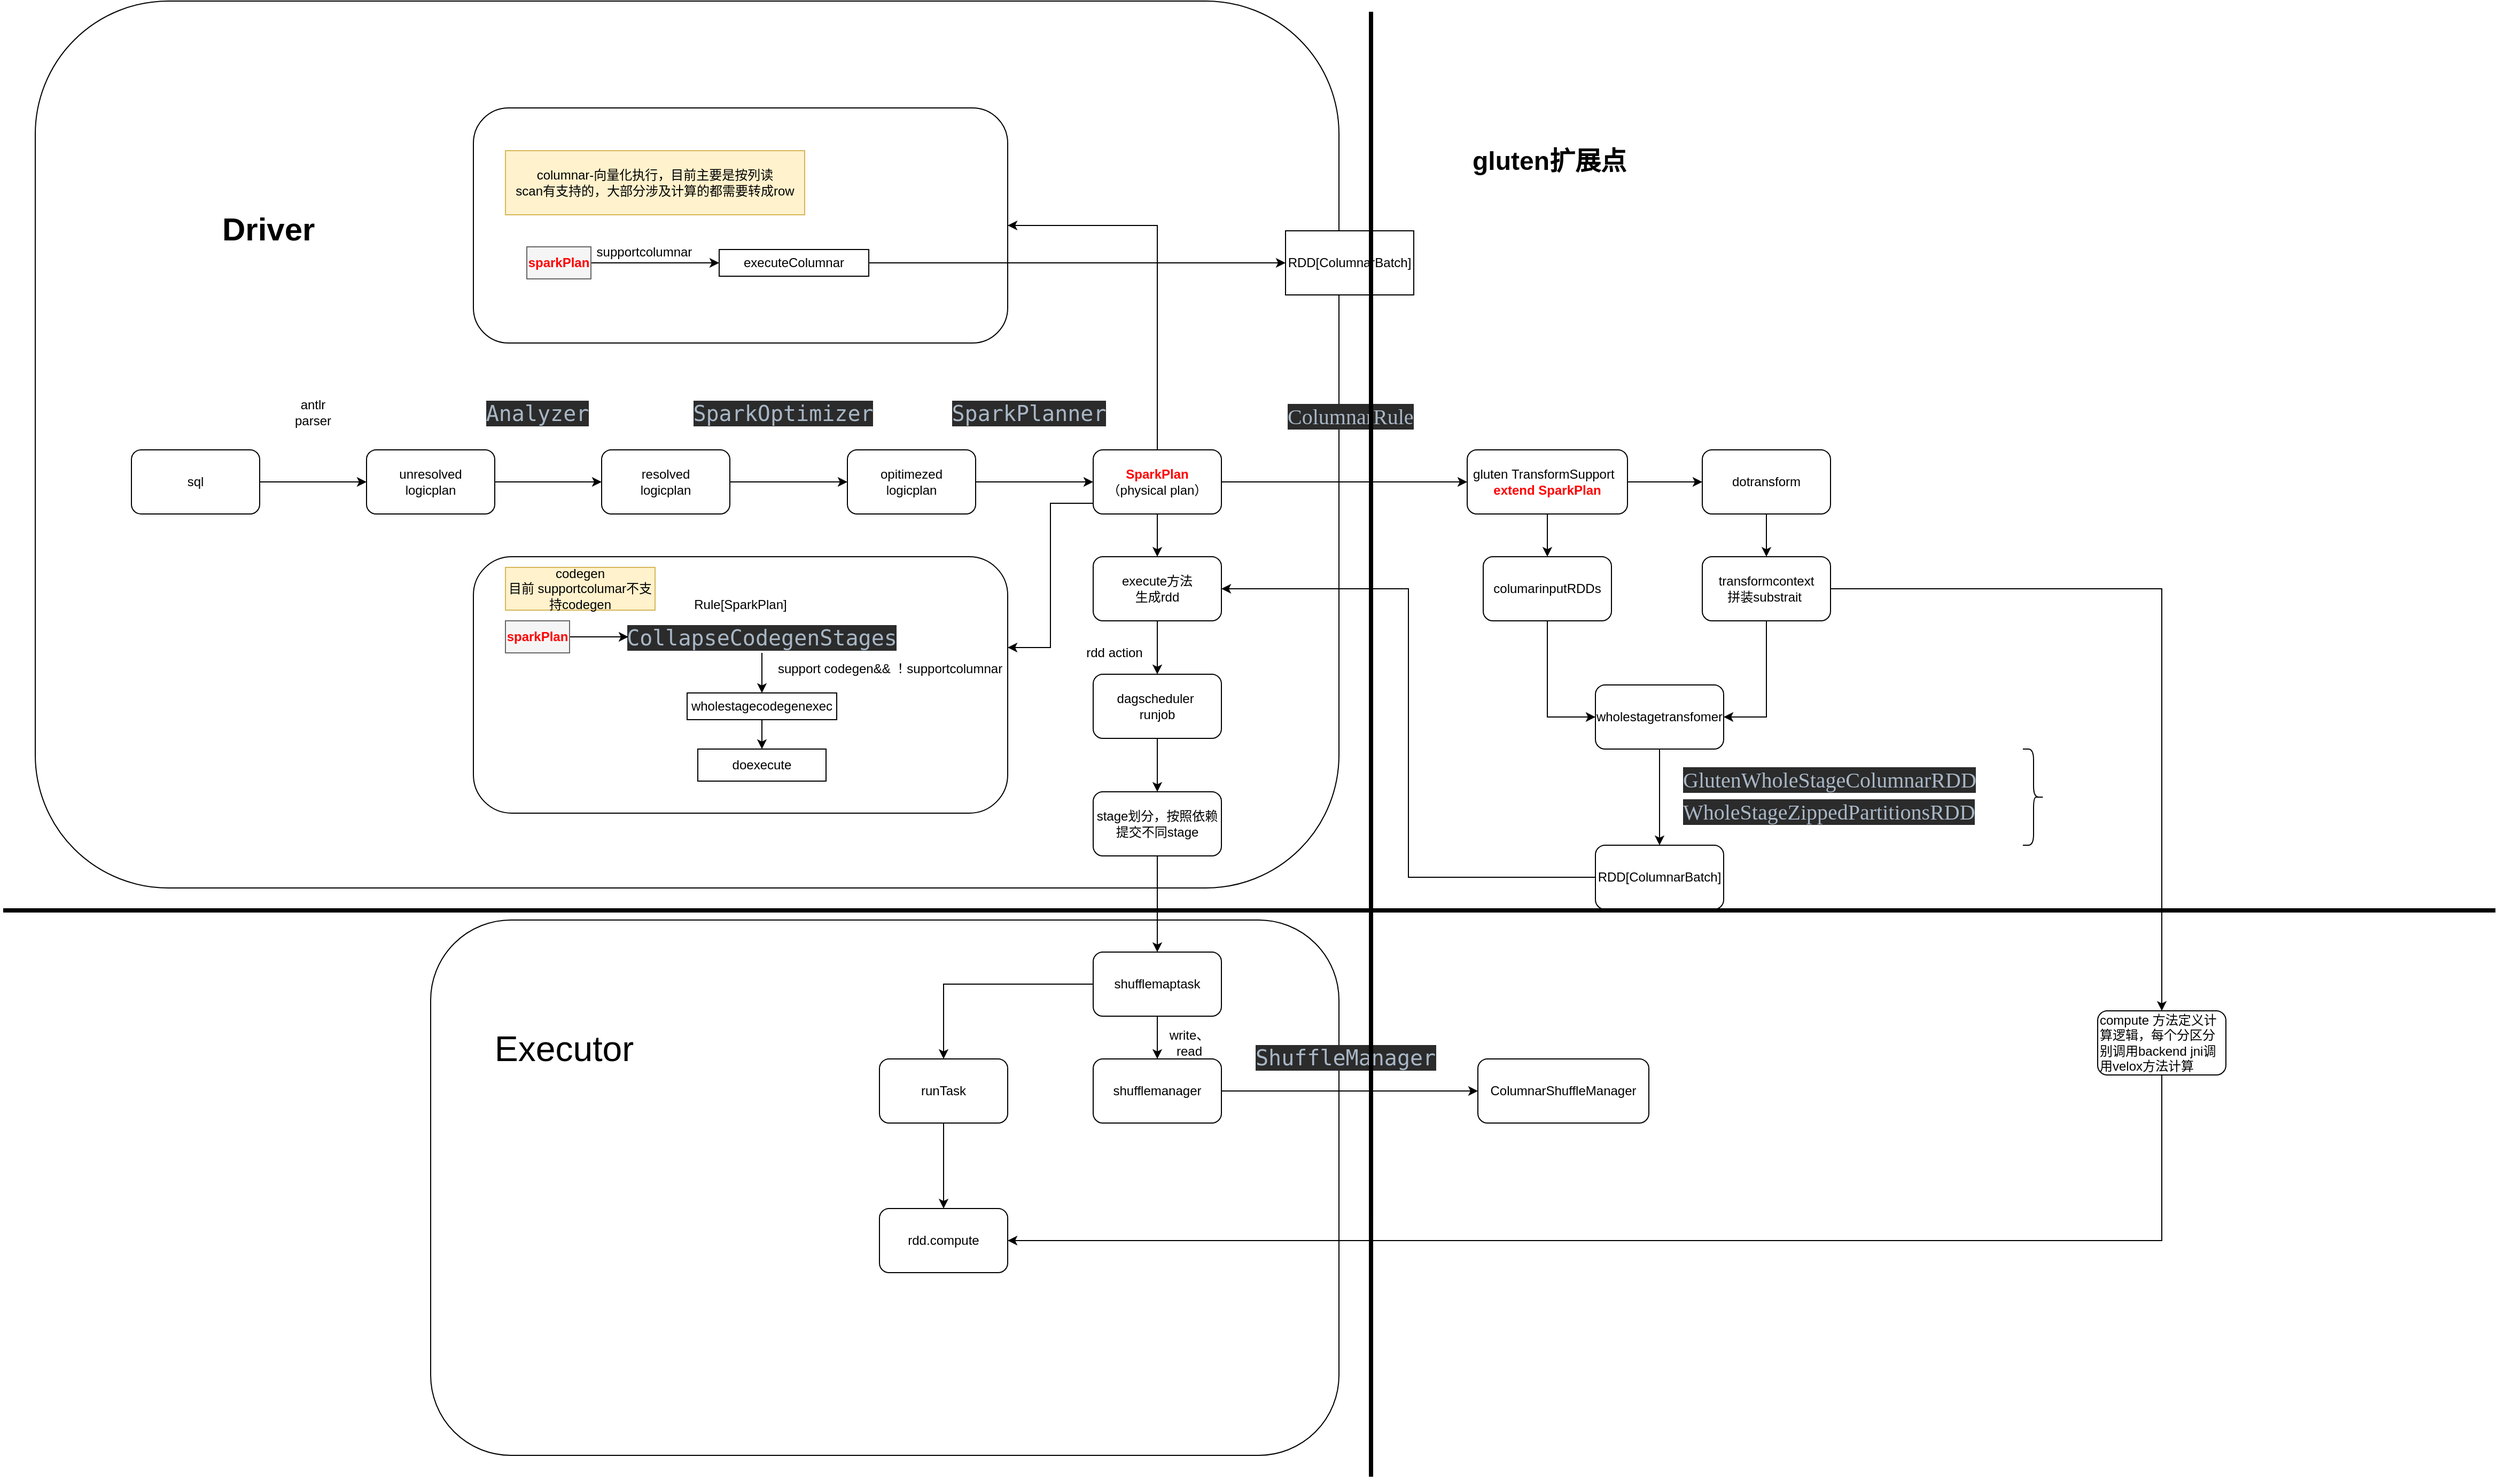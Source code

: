<mxfile version="21.6.6" type="github">
  <diagram name="Page-1" id="DvOK544AAdSYS5Jsig9n">
    <mxGraphModel dx="2499" dy="2141" grid="1" gridSize="10" guides="1" tooltips="1" connect="1" arrows="1" fold="1" page="1" pageScale="1" pageWidth="827" pageHeight="1169" math="0" shadow="0">
      <root>
        <mxCell id="0" />
        <mxCell id="1" parent="0" />
        <mxCell id="msUf4MJw7vBMh_uC4jN4-15" value="" style="rounded=1;whiteSpace=wrap;html=1;" parent="1" vertex="1">
          <mxGeometry x="30" y="-10" width="1220" height="830" as="geometry" />
        </mxCell>
        <mxCell id="msUf4MJw7vBMh_uC4jN4-3" style="edgeStyle=orthogonalEdgeStyle;rounded=0;orthogonalLoop=1;jettySize=auto;html=1;entryX=0;entryY=0.5;entryDx=0;entryDy=0;" parent="1" source="msUf4MJw7vBMh_uC4jN4-1" target="msUf4MJw7vBMh_uC4jN4-4" edge="1">
          <mxGeometry relative="1" as="geometry">
            <mxPoint x="410" y="440" as="targetPoint" />
          </mxGeometry>
        </mxCell>
        <mxCell id="msUf4MJw7vBMh_uC4jN4-1" value="sql" style="rounded=1;whiteSpace=wrap;html=1;" parent="1" vertex="1">
          <mxGeometry x="120" y="410" width="120" height="60" as="geometry" />
        </mxCell>
        <mxCell id="msUf4MJw7vBMh_uC4jN4-2" value="&lt;h1&gt;&lt;font style=&quot;font-size: 30px;&quot;&gt;Driver&lt;/font&gt;&lt;/h1&gt;" style="text;html=1;strokeColor=none;fillColor=none;spacing=5;spacingTop=-20;whiteSpace=wrap;overflow=hidden;rounded=0;" parent="1" vertex="1">
          <mxGeometry x="200" y="180" width="280" height="80" as="geometry" />
        </mxCell>
        <mxCell id="msUf4MJw7vBMh_uC4jN4-7" style="edgeStyle=orthogonalEdgeStyle;rounded=0;orthogonalLoop=1;jettySize=auto;html=1;entryX=0;entryY=0.5;entryDx=0;entryDy=0;" parent="1" source="msUf4MJw7vBMh_uC4jN4-4" target="msUf4MJw7vBMh_uC4jN4-6" edge="1">
          <mxGeometry relative="1" as="geometry" />
        </mxCell>
        <mxCell id="msUf4MJw7vBMh_uC4jN4-4" value="unresolved&lt;br&gt;logicplan" style="rounded=1;whiteSpace=wrap;html=1;" parent="1" vertex="1">
          <mxGeometry x="340" y="410" width="120" height="60" as="geometry" />
        </mxCell>
        <mxCell id="msUf4MJw7vBMh_uC4jN4-5" value="antlr parser" style="text;html=1;strokeColor=none;fillColor=none;align=center;verticalAlign=middle;whiteSpace=wrap;rounded=0;" parent="1" vertex="1">
          <mxGeometry x="260" y="360" width="60" height="30" as="geometry" />
        </mxCell>
        <mxCell id="msUf4MJw7vBMh_uC4jN4-10" value="" style="edgeStyle=orthogonalEdgeStyle;rounded=0;orthogonalLoop=1;jettySize=auto;html=1;" parent="1" source="msUf4MJw7vBMh_uC4jN4-6" target="msUf4MJw7vBMh_uC4jN4-9" edge="1">
          <mxGeometry relative="1" as="geometry" />
        </mxCell>
        <mxCell id="msUf4MJw7vBMh_uC4jN4-6" value="resolved&lt;br&gt;logicplan" style="rounded=1;whiteSpace=wrap;html=1;" parent="1" vertex="1">
          <mxGeometry x="560" y="410" width="120" height="60" as="geometry" />
        </mxCell>
        <mxCell id="msUf4MJw7vBMh_uC4jN4-8" value="&lt;div style=&quot;background-color:#2b2b2b;color:#a9b7c6;font-family:&#39;Chalkboard&#39;;font-size:15.0pt;&quot;&gt;&lt;pre&gt;Analyzer&lt;/pre&gt;&lt;/div&gt;" style="text;html=1;strokeColor=none;fillColor=none;align=center;verticalAlign=middle;whiteSpace=wrap;rounded=0;" parent="1" vertex="1">
          <mxGeometry x="470" y="360" width="60" height="30" as="geometry" />
        </mxCell>
        <mxCell id="msUf4MJw7vBMh_uC4jN4-13" value="" style="edgeStyle=orthogonalEdgeStyle;rounded=0;orthogonalLoop=1;jettySize=auto;html=1;" parent="1" source="msUf4MJw7vBMh_uC4jN4-9" target="msUf4MJw7vBMh_uC4jN4-12" edge="1">
          <mxGeometry relative="1" as="geometry" />
        </mxCell>
        <mxCell id="msUf4MJw7vBMh_uC4jN4-9" value="opitimezed &lt;br&gt;logicplan" style="rounded=1;whiteSpace=wrap;html=1;" parent="1" vertex="1">
          <mxGeometry x="790" y="410" width="120" height="60" as="geometry" />
        </mxCell>
        <mxCell id="msUf4MJw7vBMh_uC4jN4-11" value="&lt;div style=&quot;background-color:#2b2b2b;color:#a9b7c6;font-family:&#39;Chalkboard&#39;;font-size:15.0pt;&quot;&gt;&lt;pre&gt;SparkOptimizer&lt;/pre&gt;&lt;/div&gt;" style="text;html=1;strokeColor=none;fillColor=none;align=center;verticalAlign=middle;whiteSpace=wrap;rounded=0;" parent="1" vertex="1">
          <mxGeometry x="700" y="360" width="60" height="30" as="geometry" />
        </mxCell>
        <mxCell id="msUf4MJw7vBMh_uC4jN4-17" style="edgeStyle=orthogonalEdgeStyle;rounded=0;orthogonalLoop=1;jettySize=auto;html=1;" parent="1" source="msUf4MJw7vBMh_uC4jN4-12" edge="1">
          <mxGeometry relative="1" as="geometry">
            <mxPoint x="1370" y="440" as="targetPoint" />
          </mxGeometry>
        </mxCell>
        <mxCell id="msUf4MJw7vBMh_uC4jN4-24" value="" style="edgeStyle=orthogonalEdgeStyle;rounded=0;orthogonalLoop=1;jettySize=auto;html=1;" parent="1" source="msUf4MJw7vBMh_uC4jN4-12" target="msUf4MJw7vBMh_uC4jN4-23" edge="1">
          <mxGeometry relative="1" as="geometry" />
        </mxCell>
        <mxCell id="BWV1KbDKcv2o01H1qYZp-22" value="" style="edgeStyle=orthogonalEdgeStyle;rounded=0;orthogonalLoop=1;jettySize=auto;html=1;" edge="1" parent="1" source="msUf4MJw7vBMh_uC4jN4-12" target="BWV1KbDKcv2o01H1qYZp-21">
          <mxGeometry relative="1" as="geometry">
            <Array as="points">
              <mxPoint x="1080" y="200" />
            </Array>
          </mxGeometry>
        </mxCell>
        <mxCell id="msUf4MJw7vBMh_uC4jN4-12" value="&lt;b&gt;&lt;font color=&quot;#ff0000&quot;&gt;SparkPlan&lt;/font&gt;&lt;/b&gt;&lt;br&gt;（physical plan）" style="rounded=1;whiteSpace=wrap;html=1;" parent="1" vertex="1">
          <mxGeometry x="1020" y="410" width="120" height="60" as="geometry" />
        </mxCell>
        <mxCell id="msUf4MJw7vBMh_uC4jN4-14" value="&lt;div style=&quot;background-color:#2b2b2b;color:#a9b7c6;font-family:&#39;Chalkboard&#39;;font-size:15.0pt;&quot;&gt;&lt;pre&gt;SparkPlanner&lt;/pre&gt;&lt;/div&gt;" style="text;html=1;strokeColor=none;fillColor=none;align=center;verticalAlign=middle;whiteSpace=wrap;rounded=0;" parent="1" vertex="1">
          <mxGeometry x="930" y="360" width="60" height="30" as="geometry" />
        </mxCell>
        <mxCell id="msUf4MJw7vBMh_uC4jN4-16" value="&lt;h1&gt;gluten扩展点&lt;/h1&gt;" style="text;html=1;strokeColor=none;fillColor=none;spacing=5;spacingTop=-20;whiteSpace=wrap;overflow=hidden;rounded=0;" parent="1" vertex="1">
          <mxGeometry x="1370" y="120" width="280" height="80" as="geometry" />
        </mxCell>
        <mxCell id="msUf4MJw7vBMh_uC4jN4-27" value="" style="edgeStyle=orthogonalEdgeStyle;rounded=0;orthogonalLoop=1;jettySize=auto;html=1;" parent="1" source="msUf4MJw7vBMh_uC4jN4-18" target="msUf4MJw7vBMh_uC4jN4-26" edge="1">
          <mxGeometry relative="1" as="geometry" />
        </mxCell>
        <mxCell id="msUf4MJw7vBMh_uC4jN4-29" value="" style="edgeStyle=orthogonalEdgeStyle;rounded=0;orthogonalLoop=1;jettySize=auto;html=1;" parent="1" source="msUf4MJw7vBMh_uC4jN4-18" target="msUf4MJw7vBMh_uC4jN4-28" edge="1">
          <mxGeometry relative="1" as="geometry" />
        </mxCell>
        <mxCell id="msUf4MJw7vBMh_uC4jN4-18" value="gluten&amp;nbsp;TransformSupport&lt;span style=&quot;background-color: initial;&quot;&gt;&amp;nbsp;&amp;nbsp;&lt;/span&gt;&lt;br&gt;&lt;b&gt;&lt;font color=&quot;#ff0000&quot;&gt;extend SparkPlan&lt;/font&gt;&lt;/b&gt;" style="rounded=1;whiteSpace=wrap;html=1;" parent="1" vertex="1">
          <mxGeometry x="1370" y="410" width="150" height="60" as="geometry" />
        </mxCell>
        <mxCell id="msUf4MJw7vBMh_uC4jN4-19" value="&lt;div style=&quot;background-color: rgb(43, 43, 43); color: rgb(169, 183, 198); font-family: Chalkboard; font-size: 15pt;&quot;&gt;ColumnarRule&lt;/div&gt;" style="text;whiteSpace=wrap;html=1;" parent="1" vertex="1">
          <mxGeometry x="1200" y="360" width="150" height="50" as="geometry" />
        </mxCell>
        <mxCell id="msUf4MJw7vBMh_uC4jN4-20" value="" style="rounded=1;whiteSpace=wrap;html=1;" parent="1" vertex="1">
          <mxGeometry x="400" y="850" width="850" height="501" as="geometry" />
        </mxCell>
        <mxCell id="msUf4MJw7vBMh_uC4jN4-31" value="" style="edgeStyle=orthogonalEdgeStyle;rounded=0;orthogonalLoop=1;jettySize=auto;html=1;" parent="1" source="msUf4MJw7vBMh_uC4jN4-23" target="msUf4MJw7vBMh_uC4jN4-30" edge="1">
          <mxGeometry relative="1" as="geometry" />
        </mxCell>
        <mxCell id="msUf4MJw7vBMh_uC4jN4-23" value="execute方法&lt;br&gt;生成rdd" style="rounded=1;whiteSpace=wrap;html=1;" parent="1" vertex="1">
          <mxGeometry x="1020" y="510" width="120" height="60" as="geometry" />
        </mxCell>
        <mxCell id="BWV1KbDKcv2o01H1qYZp-42" value="" style="edgeStyle=orthogonalEdgeStyle;rounded=0;orthogonalLoop=1;jettySize=auto;html=1;" edge="1" parent="1" source="msUf4MJw7vBMh_uC4jN4-26" target="BWV1KbDKcv2o01H1qYZp-41">
          <mxGeometry relative="1" as="geometry">
            <Array as="points">
              <mxPoint x="1445" y="660" />
            </Array>
          </mxGeometry>
        </mxCell>
        <mxCell id="msUf4MJw7vBMh_uC4jN4-26" value="columarinputRDDs" style="rounded=1;whiteSpace=wrap;html=1;" parent="1" vertex="1">
          <mxGeometry x="1385" y="510" width="120" height="60" as="geometry" />
        </mxCell>
        <mxCell id="BWV1KbDKcv2o01H1qYZp-40" value="" style="edgeStyle=orthogonalEdgeStyle;rounded=0;orthogonalLoop=1;jettySize=auto;html=1;" edge="1" parent="1" source="msUf4MJw7vBMh_uC4jN4-28" target="BWV1KbDKcv2o01H1qYZp-39">
          <mxGeometry relative="1" as="geometry" />
        </mxCell>
        <mxCell id="msUf4MJw7vBMh_uC4jN4-28" value="dotransform" style="whiteSpace=wrap;html=1;rounded=1;" parent="1" vertex="1">
          <mxGeometry x="1590" y="410" width="120" height="60" as="geometry" />
        </mxCell>
        <mxCell id="msUf4MJw7vBMh_uC4jN4-35" value="" style="edgeStyle=orthogonalEdgeStyle;rounded=0;orthogonalLoop=1;jettySize=auto;html=1;" parent="1" source="msUf4MJw7vBMh_uC4jN4-30" target="msUf4MJw7vBMh_uC4jN4-34" edge="1">
          <mxGeometry relative="1" as="geometry" />
        </mxCell>
        <mxCell id="msUf4MJw7vBMh_uC4jN4-30" value="dagscheduler&amp;nbsp;&lt;br&gt;runjob" style="rounded=1;whiteSpace=wrap;html=1;" parent="1" vertex="1">
          <mxGeometry x="1020" y="620" width="120" height="60" as="geometry" />
        </mxCell>
        <mxCell id="msUf4MJw7vBMh_uC4jN4-32" value="rdd action" style="text;html=1;strokeColor=none;fillColor=none;align=center;verticalAlign=middle;whiteSpace=wrap;rounded=0;" parent="1" vertex="1">
          <mxGeometry x="1010" y="584.5" width="60" height="30" as="geometry" />
        </mxCell>
        <mxCell id="msUf4MJw7vBMh_uC4jN4-43" value="" style="edgeStyle=orthogonalEdgeStyle;rounded=0;orthogonalLoop=1;jettySize=auto;html=1;" parent="1" source="msUf4MJw7vBMh_uC4jN4-34" target="msUf4MJw7vBMh_uC4jN4-42" edge="1">
          <mxGeometry relative="1" as="geometry" />
        </mxCell>
        <mxCell id="msUf4MJw7vBMh_uC4jN4-34" value="stage划分，按照依赖提交不同stage" style="rounded=1;whiteSpace=wrap;html=1;" parent="1" vertex="1">
          <mxGeometry x="1020" y="730" width="120" height="60" as="geometry" />
        </mxCell>
        <mxCell id="msUf4MJw7vBMh_uC4jN4-38" value="&lt;font style=&quot;font-size: 33px;&quot;&gt;Executor&lt;/font&gt;" style="text;html=1;strokeColor=none;fillColor=none;align=center;verticalAlign=middle;whiteSpace=wrap;rounded=0;fontSize=33;" parent="1" vertex="1">
          <mxGeometry x="460" y="940" width="130" height="60" as="geometry" />
        </mxCell>
        <mxCell id="msUf4MJw7vBMh_uC4jN4-45" value="" style="edgeStyle=orthogonalEdgeStyle;rounded=0;orthogonalLoop=1;jettySize=auto;html=1;" parent="1" source="msUf4MJw7vBMh_uC4jN4-42" target="msUf4MJw7vBMh_uC4jN4-44" edge="1">
          <mxGeometry relative="1" as="geometry" />
        </mxCell>
        <mxCell id="BWV1KbDKcv2o01H1qYZp-59" value="" style="edgeStyle=orthogonalEdgeStyle;rounded=0;orthogonalLoop=1;jettySize=auto;html=1;" edge="1" parent="1" source="msUf4MJw7vBMh_uC4jN4-42" target="BWV1KbDKcv2o01H1qYZp-58">
          <mxGeometry relative="1" as="geometry" />
        </mxCell>
        <mxCell id="msUf4MJw7vBMh_uC4jN4-42" value="shufflemaptask" style="whiteSpace=wrap;html=1;rounded=1;" parent="1" vertex="1">
          <mxGeometry x="1020" y="880" width="120" height="60" as="geometry" />
        </mxCell>
        <mxCell id="msUf4MJw7vBMh_uC4jN4-47" value="" style="edgeStyle=orthogonalEdgeStyle;rounded=0;orthogonalLoop=1;jettySize=auto;html=1;" parent="1" source="msUf4MJw7vBMh_uC4jN4-44" target="msUf4MJw7vBMh_uC4jN4-46" edge="1">
          <mxGeometry relative="1" as="geometry" />
        </mxCell>
        <mxCell id="msUf4MJw7vBMh_uC4jN4-44" value="shufflemanager" style="whiteSpace=wrap;html=1;rounded=1;" parent="1" vertex="1">
          <mxGeometry x="1020" y="980" width="120" height="60" as="geometry" />
        </mxCell>
        <mxCell id="msUf4MJw7vBMh_uC4jN4-46" value="ColumnarShuffleManager" style="whiteSpace=wrap;html=1;rounded=1;" parent="1" vertex="1">
          <mxGeometry x="1380" y="980" width="160" height="60" as="geometry" />
        </mxCell>
        <mxCell id="msUf4MJw7vBMh_uC4jN4-48" value="&lt;div style=&quot;background-color:#2b2b2b;color:#a9b7c6;font-family:&#39;Chalkboard&#39;;font-size:15.0pt;&quot;&gt;&lt;pre&gt;ShuffleManager&lt;/pre&gt;&lt;/div&gt;" style="text;whiteSpace=wrap;html=1;" parent="1" vertex="1">
          <mxGeometry x="1170" y="940" width="200" height="90" as="geometry" />
        </mxCell>
        <mxCell id="msUf4MJw7vBMh_uC4jN4-49" value="write、read" style="text;html=1;strokeColor=none;fillColor=none;align=center;verticalAlign=middle;whiteSpace=wrap;rounded=0;" parent="1" vertex="1">
          <mxGeometry x="1080" y="950" width="60" height="30" as="geometry" />
        </mxCell>
        <mxCell id="BWV1KbDKcv2o01H1qYZp-7" value="" style="edgeStyle=orthogonalEdgeStyle;rounded=0;orthogonalLoop=1;jettySize=auto;html=1;" edge="1" parent="1" source="msUf4MJw7vBMh_uC4jN4-12" target="BWV1KbDKcv2o01H1qYZp-6">
          <mxGeometry relative="1" as="geometry">
            <mxPoint x="1080" y="260" as="sourcePoint" />
            <Array as="points">
              <mxPoint x="980" y="460" />
              <mxPoint x="980" y="595" />
            </Array>
          </mxGeometry>
        </mxCell>
        <mxCell id="BWV1KbDKcv2o01H1qYZp-6" value="" style="whiteSpace=wrap;html=1;rounded=1;" vertex="1" parent="1">
          <mxGeometry x="440" y="510" width="500" height="240" as="geometry" />
        </mxCell>
        <mxCell id="BWV1KbDKcv2o01H1qYZp-8" value="codegen&lt;br&gt;目前 supportcolumar不支持codegen" style="text;html=1;strokeColor=#d6b656;fillColor=#fff2cc;align=center;verticalAlign=middle;whiteSpace=wrap;rounded=0;" vertex="1" parent="1">
          <mxGeometry x="470" y="520" width="140" height="40" as="geometry" />
        </mxCell>
        <mxCell id="BWV1KbDKcv2o01H1qYZp-14" value="" style="edgeStyle=orthogonalEdgeStyle;rounded=0;orthogonalLoop=1;jettySize=auto;html=1;" edge="1" parent="1" source="BWV1KbDKcv2o01H1qYZp-11" target="BWV1KbDKcv2o01H1qYZp-13">
          <mxGeometry relative="1" as="geometry" />
        </mxCell>
        <mxCell id="BWV1KbDKcv2o01H1qYZp-11" value="&lt;div style=&quot;background-color:#2b2b2b;color:#a9b7c6;font-family:&#39;Chalkboard&#39;;font-size:15.0pt;&quot;&gt;&lt;pre&gt;CollapseCodegenStages&lt;/pre&gt;&lt;/div&gt;" style="text;html=1;strokeColor=none;fillColor=none;align=center;verticalAlign=middle;whiteSpace=wrap;rounded=0;" vertex="1" parent="1">
          <mxGeometry x="585" y="570" width="250" height="30" as="geometry" />
        </mxCell>
        <mxCell id="BWV1KbDKcv2o01H1qYZp-12" value="Rule[SparkPlan]" style="text;html=1;strokeColor=none;fillColor=none;align=center;verticalAlign=middle;whiteSpace=wrap;rounded=0;" vertex="1" parent="1">
          <mxGeometry x="660" y="540" width="60" height="30" as="geometry" />
        </mxCell>
        <mxCell id="BWV1KbDKcv2o01H1qYZp-19" value="" style="edgeStyle=orthogonalEdgeStyle;rounded=0;orthogonalLoop=1;jettySize=auto;html=1;" edge="1" parent="1" source="BWV1KbDKcv2o01H1qYZp-13" target="BWV1KbDKcv2o01H1qYZp-18">
          <mxGeometry relative="1" as="geometry" />
        </mxCell>
        <mxCell id="BWV1KbDKcv2o01H1qYZp-13" value="wholestagecodegenexec" style="whiteSpace=wrap;html=1;" vertex="1" parent="1">
          <mxGeometry x="640" y="637.5" width="140" height="25" as="geometry" />
        </mxCell>
        <mxCell id="BWV1KbDKcv2o01H1qYZp-16" style="edgeStyle=orthogonalEdgeStyle;rounded=0;orthogonalLoop=1;jettySize=auto;html=1;" edge="1" parent="1" source="BWV1KbDKcv2o01H1qYZp-15" target="BWV1KbDKcv2o01H1qYZp-11">
          <mxGeometry relative="1" as="geometry" />
        </mxCell>
        <mxCell id="BWV1KbDKcv2o01H1qYZp-15" value="&lt;b&gt;&lt;font color=&quot;#ff0000&quot;&gt;sparkPlan&lt;/font&gt;&lt;/b&gt;" style="text;html=1;strokeColor=#666666;fillColor=#f5f5f5;align=center;verticalAlign=middle;whiteSpace=wrap;rounded=0;fontColor=#333333;" vertex="1" parent="1">
          <mxGeometry x="470" y="570" width="60" height="30" as="geometry" />
        </mxCell>
        <mxCell id="BWV1KbDKcv2o01H1qYZp-17" value="support codegen&amp;amp;&amp;amp; ！supportcolumnar" style="text;html=1;strokeColor=none;fillColor=none;align=center;verticalAlign=middle;whiteSpace=wrap;rounded=0;" vertex="1" parent="1">
          <mxGeometry x="710" y="600" width="240" height="30" as="geometry" />
        </mxCell>
        <mxCell id="BWV1KbDKcv2o01H1qYZp-18" value="doexecute" style="whiteSpace=wrap;html=1;" vertex="1" parent="1">
          <mxGeometry x="650" y="690" width="120" height="30" as="geometry" />
        </mxCell>
        <mxCell id="BWV1KbDKcv2o01H1qYZp-21" value="" style="rounded=1;whiteSpace=wrap;html=1;" vertex="1" parent="1">
          <mxGeometry x="440" y="90" width="500" height="220" as="geometry" />
        </mxCell>
        <mxCell id="BWV1KbDKcv2o01H1qYZp-23" value="columnar-向量化执行，目前主要是按列读&lt;br&gt;scan有支持的，大部分涉及计算的都需要转成row" style="text;html=1;strokeColor=#d6b656;fillColor=#fff2cc;align=center;verticalAlign=middle;whiteSpace=wrap;rounded=0;" vertex="1" parent="1">
          <mxGeometry x="470" y="130" width="280" height="60" as="geometry" />
        </mxCell>
        <mxCell id="BWV1KbDKcv2o01H1qYZp-35" style="edgeStyle=orthogonalEdgeStyle;rounded=0;orthogonalLoop=1;jettySize=auto;html=1;entryX=0;entryY=0.5;entryDx=0;entryDy=0;" edge="1" parent="1" source="BWV1KbDKcv2o01H1qYZp-24" target="BWV1KbDKcv2o01H1qYZp-34">
          <mxGeometry relative="1" as="geometry" />
        </mxCell>
        <mxCell id="BWV1KbDKcv2o01H1qYZp-24" value="&lt;b&gt;&lt;font color=&quot;#ff0000&quot;&gt;sparkPlan&lt;/font&gt;&lt;/b&gt;" style="text;html=1;strokeColor=#666666;fillColor=#f5f5f5;align=center;verticalAlign=middle;whiteSpace=wrap;rounded=0;fontColor=#333333;" vertex="1" parent="1">
          <mxGeometry x="490" y="220" width="60" height="30" as="geometry" />
        </mxCell>
        <mxCell id="BWV1KbDKcv2o01H1qYZp-38" value="" style="edgeStyle=orthogonalEdgeStyle;rounded=0;orthogonalLoop=1;jettySize=auto;html=1;" edge="1" parent="1" source="BWV1KbDKcv2o01H1qYZp-34" target="BWV1KbDKcv2o01H1qYZp-37">
          <mxGeometry relative="1" as="geometry" />
        </mxCell>
        <mxCell id="BWV1KbDKcv2o01H1qYZp-34" value="executeColumnar" style="whiteSpace=wrap;html=1;" vertex="1" parent="1">
          <mxGeometry x="670" y="222.5" width="140" height="25" as="geometry" />
        </mxCell>
        <mxCell id="BWV1KbDKcv2o01H1qYZp-36" value="supportcolumnar" style="text;html=1;strokeColor=none;fillColor=none;align=center;verticalAlign=middle;whiteSpace=wrap;rounded=0;" vertex="1" parent="1">
          <mxGeometry x="530" y="210" width="140" height="30" as="geometry" />
        </mxCell>
        <mxCell id="BWV1KbDKcv2o01H1qYZp-37" value="RDD[ColumnarBatch]" style="whiteSpace=wrap;html=1;" vertex="1" parent="1">
          <mxGeometry x="1200" y="205" width="120" height="60" as="geometry" />
        </mxCell>
        <mxCell id="BWV1KbDKcv2o01H1qYZp-43" style="edgeStyle=orthogonalEdgeStyle;rounded=0;orthogonalLoop=1;jettySize=auto;html=1;entryX=1;entryY=0.5;entryDx=0;entryDy=0;" edge="1" parent="1" source="BWV1KbDKcv2o01H1qYZp-39" target="BWV1KbDKcv2o01H1qYZp-41">
          <mxGeometry relative="1" as="geometry" />
        </mxCell>
        <mxCell id="BWV1KbDKcv2o01H1qYZp-53" style="edgeStyle=orthogonalEdgeStyle;rounded=0;orthogonalLoop=1;jettySize=auto;html=1;" edge="1" parent="1" source="BWV1KbDKcv2o01H1qYZp-39" target="BWV1KbDKcv2o01H1qYZp-51">
          <mxGeometry relative="1" as="geometry" />
        </mxCell>
        <mxCell id="BWV1KbDKcv2o01H1qYZp-39" value="transformcontext&lt;br&gt;拼装substrait&amp;nbsp;" style="whiteSpace=wrap;html=1;rounded=1;" vertex="1" parent="1">
          <mxGeometry x="1590" y="510" width="120" height="60" as="geometry" />
        </mxCell>
        <mxCell id="BWV1KbDKcv2o01H1qYZp-45" value="" style="edgeStyle=orthogonalEdgeStyle;rounded=0;orthogonalLoop=1;jettySize=auto;html=1;" edge="1" parent="1" source="BWV1KbDKcv2o01H1qYZp-41" target="BWV1KbDKcv2o01H1qYZp-44">
          <mxGeometry relative="1" as="geometry" />
        </mxCell>
        <mxCell id="BWV1KbDKcv2o01H1qYZp-41" value="wholestagetransfomer" style="whiteSpace=wrap;html=1;rounded=1;" vertex="1" parent="1">
          <mxGeometry x="1490" y="630" width="120" height="60" as="geometry" />
        </mxCell>
        <mxCell id="BWV1KbDKcv2o01H1qYZp-49" style="edgeStyle=orthogonalEdgeStyle;rounded=0;orthogonalLoop=1;jettySize=auto;html=1;entryX=1;entryY=0.5;entryDx=0;entryDy=0;" edge="1" parent="1" source="BWV1KbDKcv2o01H1qYZp-44" target="msUf4MJw7vBMh_uC4jN4-23">
          <mxGeometry relative="1" as="geometry" />
        </mxCell>
        <mxCell id="BWV1KbDKcv2o01H1qYZp-44" value="RDD[ColumnarBatch]" style="whiteSpace=wrap;html=1;rounded=1;" vertex="1" parent="1">
          <mxGeometry x="1490" y="780" width="120" height="60" as="geometry" />
        </mxCell>
        <mxCell id="BWV1KbDKcv2o01H1qYZp-47" value="&lt;div style=&quot;background-color: rgb(43, 43, 43); color: rgb(169, 183, 198); font-family: Chalkboard; font-size: 15pt;&quot;&gt;GlutenWholeStageColumnarRDD&lt;/div&gt;" style="text;whiteSpace=wrap;html=1;" vertex="1" parent="1">
          <mxGeometry x="1570" y="700" width="320" height="50" as="geometry" />
        </mxCell>
        <mxCell id="BWV1KbDKcv2o01H1qYZp-48" value="&lt;div style=&quot;background-color: rgb(43, 43, 43); color: rgb(169, 183, 198); font-family: Chalkboard; font-size: 15pt;&quot;&gt;WholeStageZippedPartitionsRDD&lt;/div&gt;" style="text;whiteSpace=wrap;html=1;" vertex="1" parent="1">
          <mxGeometry x="1570" y="730" width="330" height="50" as="geometry" />
        </mxCell>
        <mxCell id="BWV1KbDKcv2o01H1qYZp-50" value="" style="shape=curlyBracket;whiteSpace=wrap;html=1;rounded=1;flipH=1;labelPosition=right;verticalLabelPosition=middle;align=left;verticalAlign=middle;" vertex="1" parent="1">
          <mxGeometry x="1890" y="690" width="20" height="90" as="geometry" />
        </mxCell>
        <mxCell id="BWV1KbDKcv2o01H1qYZp-63" style="edgeStyle=orthogonalEdgeStyle;rounded=0;orthogonalLoop=1;jettySize=auto;html=1;entryX=1;entryY=0.5;entryDx=0;entryDy=0;" edge="1" parent="1" source="BWV1KbDKcv2o01H1qYZp-51" target="BWV1KbDKcv2o01H1qYZp-61">
          <mxGeometry relative="1" as="geometry">
            <Array as="points">
              <mxPoint x="2020" y="1150" />
            </Array>
          </mxGeometry>
        </mxCell>
        <mxCell id="BWV1KbDKcv2o01H1qYZp-51" value="compute 方法定义计算逻辑，每个分区分别调用backend jni调用velox方法计算" style="whiteSpace=wrap;html=1;align=left;rounded=1;" vertex="1" parent="1">
          <mxGeometry x="1960" y="935" width="120" height="60" as="geometry" />
        </mxCell>
        <mxCell id="BWV1KbDKcv2o01H1qYZp-54" value="" style="endArrow=none;html=1;rounded=0;strokeWidth=4;" edge="1" parent="1">
          <mxGeometry width="50" height="50" relative="1" as="geometry">
            <mxPoint x="-0.002" y="841" as="sourcePoint" />
            <mxPoint x="2332.22" y="841" as="targetPoint" />
          </mxGeometry>
        </mxCell>
        <mxCell id="BWV1KbDKcv2o01H1qYZp-55" value="" style="endArrow=none;html=1;rounded=0;strokeWidth=4;" edge="1" parent="1">
          <mxGeometry width="50" height="50" relative="1" as="geometry">
            <mxPoint x="1280.003" y="1371" as="sourcePoint" />
            <mxPoint x="1280" as="targetPoint" />
          </mxGeometry>
        </mxCell>
        <mxCell id="BWV1KbDKcv2o01H1qYZp-62" value="" style="edgeStyle=orthogonalEdgeStyle;rounded=0;orthogonalLoop=1;jettySize=auto;html=1;" edge="1" parent="1" source="BWV1KbDKcv2o01H1qYZp-58" target="BWV1KbDKcv2o01H1qYZp-61">
          <mxGeometry relative="1" as="geometry" />
        </mxCell>
        <mxCell id="BWV1KbDKcv2o01H1qYZp-58" value="runTask" style="whiteSpace=wrap;html=1;rounded=1;" vertex="1" parent="1">
          <mxGeometry x="820" y="980" width="120" height="60" as="geometry" />
        </mxCell>
        <mxCell id="BWV1KbDKcv2o01H1qYZp-61" value="rdd.compute" style="whiteSpace=wrap;html=1;rounded=1;" vertex="1" parent="1">
          <mxGeometry x="820" y="1120" width="120" height="60" as="geometry" />
        </mxCell>
      </root>
    </mxGraphModel>
  </diagram>
</mxfile>
